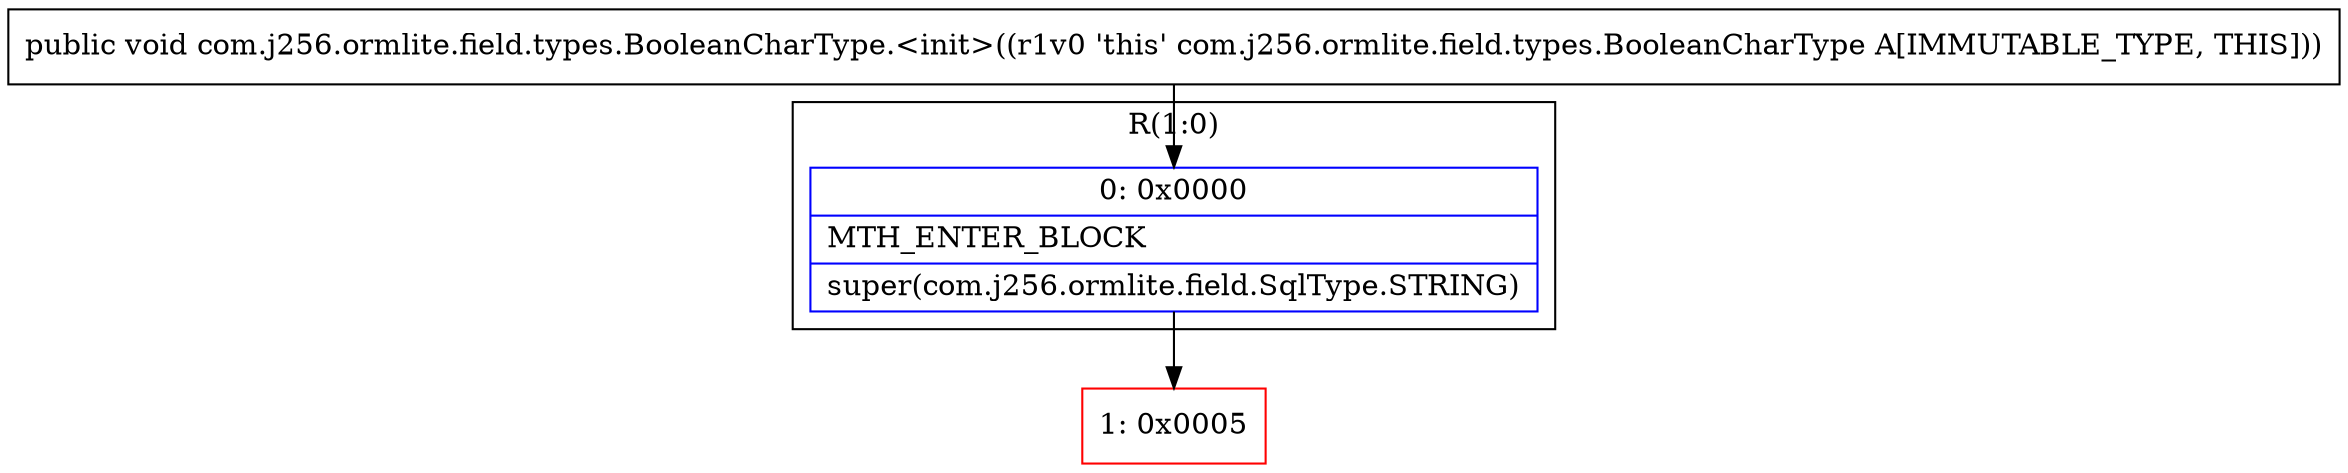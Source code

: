 digraph "CFG forcom.j256.ormlite.field.types.BooleanCharType.\<init\>()V" {
subgraph cluster_Region_1400407554 {
label = "R(1:0)";
node [shape=record,color=blue];
Node_0 [shape=record,label="{0\:\ 0x0000|MTH_ENTER_BLOCK\l|super(com.j256.ormlite.field.SqlType.STRING)\l}"];
}
Node_1 [shape=record,color=red,label="{1\:\ 0x0005}"];
MethodNode[shape=record,label="{public void com.j256.ormlite.field.types.BooleanCharType.\<init\>((r1v0 'this' com.j256.ormlite.field.types.BooleanCharType A[IMMUTABLE_TYPE, THIS])) }"];
MethodNode -> Node_0;
Node_0 -> Node_1;
}

